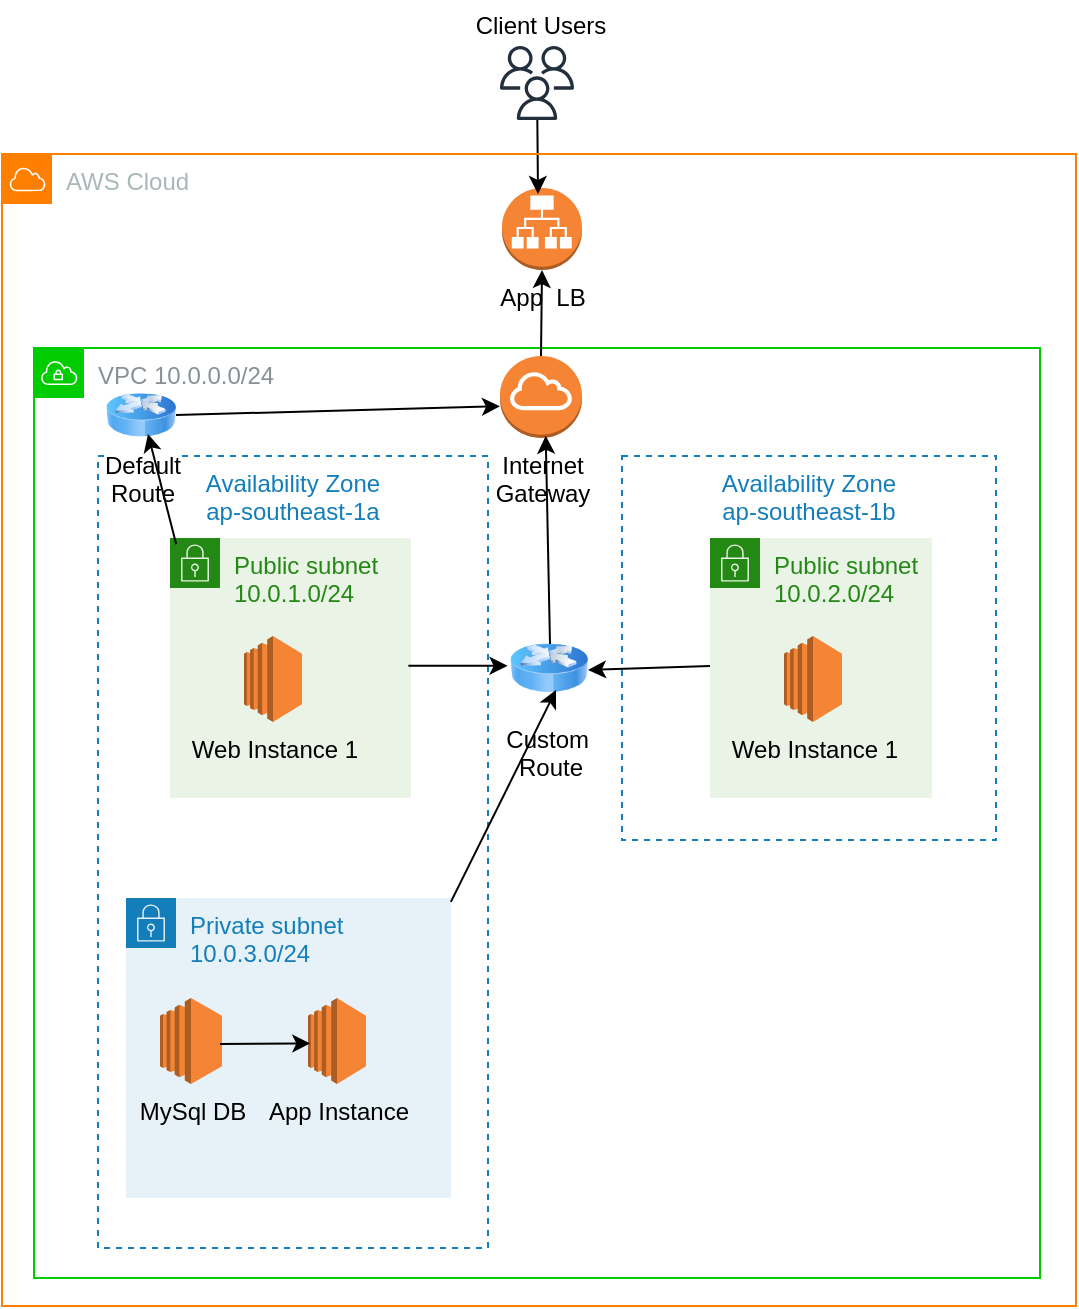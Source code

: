 <mxfile version="21.6.5" type="github">
  <diagram name="Page-1" id="Y0sjwqhJ_iF4YeSlpzyH">
    <mxGraphModel dx="1666" dy="1017" grid="0" gridSize="10" guides="1" tooltips="1" connect="1" arrows="1" fold="1" page="0" pageScale="1" pageWidth="827" pageHeight="1169" math="0" shadow="0">
      <root>
        <mxCell id="0" />
        <mxCell id="1" parent="0" />
        <mxCell id="_EimbIQ9RIm8K2yoUGh0-2" value="Private subnet&lt;br&gt;10.0.3.0/24" style="points=[[0,0],[0.25,0],[0.5,0],[0.75,0],[1,0],[1,0.25],[1,0.5],[1,0.75],[1,1],[0.75,1],[0.5,1],[0.25,1],[0,1],[0,0.75],[0,0.5],[0,0.25]];outlineConnect=0;gradientColor=none;html=1;whiteSpace=wrap;fontSize=12;fontStyle=0;container=1;pointerEvents=0;collapsible=0;recursiveResize=0;shape=mxgraph.aws4.group;grIcon=mxgraph.aws4.group_security_group;grStroke=0;strokeColor=#147EBA;fillColor=#E6F2F8;verticalAlign=top;align=left;spacingLeft=30;fontColor=#147EBA;dashed=0;" parent="1" vertex="1">
          <mxGeometry x="-312" y="131" width="162.5" height="150" as="geometry" />
        </mxCell>
        <mxCell id="_EimbIQ9RIm8K2yoUGh0-5" value="MySql DB" style="outlineConnect=0;dashed=0;verticalLabelPosition=bottom;verticalAlign=top;align=center;html=1;shape=mxgraph.aws3.ec2;fillColor=#F58534;gradientColor=none;" parent="_EimbIQ9RIm8K2yoUGh0-2" vertex="1">
          <mxGeometry x="17" y="50" width="31" height="43" as="geometry" />
        </mxCell>
        <mxCell id="_EimbIQ9RIm8K2yoUGh0-8" value="App Instance" style="outlineConnect=0;dashed=0;verticalLabelPosition=bottom;verticalAlign=top;align=center;html=1;shape=mxgraph.aws3.ec2;fillColor=#F58534;gradientColor=none;" parent="_EimbIQ9RIm8K2yoUGh0-2" vertex="1">
          <mxGeometry x="91" y="50" width="29" height="43" as="geometry" />
        </mxCell>
        <mxCell id="Eob51S2Rj65dCeD4cubW-5" value="Public subnet&lt;br&gt;10.0.1.0/24" style="points=[[0,0],[0.25,0],[0.5,0],[0.75,0],[1,0],[1,0.25],[1,0.5],[1,0.75],[1,1],[0.75,1],[0.5,1],[0.25,1],[0,1],[0,0.75],[0,0.5],[0,0.25]];outlineConnect=0;gradientColor=none;html=1;whiteSpace=wrap;fontSize=12;fontStyle=0;container=1;pointerEvents=0;collapsible=0;recursiveResize=0;shape=mxgraph.aws4.group;grIcon=mxgraph.aws4.group_security_group;grStroke=0;strokeColor=#248814;fillColor=#E9F3E6;verticalAlign=top;align=left;spacingLeft=30;fontColor=#248814;dashed=0;" parent="1" vertex="1">
          <mxGeometry x="-290" y="-49" width="120.5" height="130" as="geometry" />
        </mxCell>
        <mxCell id="Eob51S2Rj65dCeD4cubW-6" value="Web Instance 1" style="outlineConnect=0;dashed=0;verticalLabelPosition=bottom;verticalAlign=top;align=center;html=1;shape=mxgraph.aws3.ec2;fillColor=#F58534;gradientColor=none;" parent="Eob51S2Rj65dCeD4cubW-5" vertex="1">
          <mxGeometry x="37" y="49" width="29" height="43" as="geometry" />
        </mxCell>
        <mxCell id="Eob51S2Rj65dCeD4cubW-9" value="Public subnet&lt;br&gt;10.0.2.0/24" style="points=[[0,0],[0.25,0],[0.5,0],[0.75,0],[1,0],[1,0.25],[1,0.5],[1,0.75],[1,1],[0.75,1],[0.5,1],[0.25,1],[0,1],[0,0.75],[0,0.5],[0,0.25]];outlineConnect=0;gradientColor=none;html=1;whiteSpace=wrap;fontSize=12;fontStyle=0;container=1;pointerEvents=0;collapsible=0;recursiveResize=0;shape=mxgraph.aws4.group;grIcon=mxgraph.aws4.group_security_group;grStroke=0;strokeColor=#248814;fillColor=#E9F3E6;verticalAlign=top;align=left;spacingLeft=30;fontColor=#248814;dashed=0;" parent="1" vertex="1">
          <mxGeometry x="-20" y="-49" width="111" height="130" as="geometry" />
        </mxCell>
        <mxCell id="Eob51S2Rj65dCeD4cubW-10" value="Web Instance 1" style="outlineConnect=0;dashed=0;verticalLabelPosition=bottom;verticalAlign=top;align=center;html=1;shape=mxgraph.aws3.ec2;fillColor=#F58534;gradientColor=none;" parent="Eob51S2Rj65dCeD4cubW-9" vertex="1">
          <mxGeometry x="37" y="49" width="29" height="43" as="geometry" />
        </mxCell>
        <mxCell id="Eob51S2Rj65dCeD4cubW-13" value="Availability Zone&lt;br&gt;ap-southeast-1a" style="fillColor=none;strokeColor=#147EBA;dashed=1;verticalAlign=top;fontStyle=0;fontColor=#147EBA;whiteSpace=wrap;html=1;" parent="1" vertex="1">
          <mxGeometry x="-326" y="-90" width="195" height="396" as="geometry" />
        </mxCell>
        <mxCell id="Eob51S2Rj65dCeD4cubW-14" value="Availability Zone&lt;br&gt;ap-southeast-1b" style="fillColor=none;strokeColor=#147EBA;dashed=1;verticalAlign=top;fontStyle=0;fontColor=#147EBA;whiteSpace=wrap;html=1;" parent="1" vertex="1">
          <mxGeometry x="-64" y="-90" width="187" height="192" as="geometry" />
        </mxCell>
        <mxCell id="Eob51S2Rj65dCeD4cubW-15" value="VPC 10.0.0.0/24" style="sketch=0;outlineConnect=0;gradientColor=none;html=1;whiteSpace=wrap;fontSize=12;fontStyle=0;shape=mxgraph.aws4.group;grIcon=mxgraph.aws4.group_vpc;strokeColor=#00CC00;fillColor=none;verticalAlign=top;align=left;spacingLeft=30;fontColor=#879196;dashed=0;" parent="1" vertex="1">
          <mxGeometry x="-358" y="-144" width="503" height="465" as="geometry" />
        </mxCell>
        <mxCell id="Eob51S2Rj65dCeD4cubW-16" value="App&amp;nbsp; LB" style="outlineConnect=0;dashed=0;verticalLabelPosition=bottom;verticalAlign=top;align=center;html=1;shape=mxgraph.aws3.application_load_balancer;fillColor=#F58534;gradientColor=none;" parent="1" vertex="1">
          <mxGeometry x="-124" y="-224" width="40" height="41" as="geometry" />
        </mxCell>
        <mxCell id="Eob51S2Rj65dCeD4cubW-23" value="Internet&lt;br&gt;Gateway" style="outlineConnect=0;dashed=0;verticalLabelPosition=bottom;verticalAlign=top;align=center;html=1;shape=mxgraph.aws3.internet_gateway;fillColor=#F58534;gradientColor=none;" parent="1" vertex="1">
          <mxGeometry x="-125" y="-140" width="41" height="41" as="geometry" />
        </mxCell>
        <mxCell id="Eob51S2Rj65dCeD4cubW-24" value="" style="endArrow=classic;html=1;rounded=0;entryX=0.5;entryY=1;entryDx=0;entryDy=0;entryPerimeter=0;exitX=0.5;exitY=0;exitDx=0;exitDy=0;exitPerimeter=0;" parent="1" source="Eob51S2Rj65dCeD4cubW-23" target="Eob51S2Rj65dCeD4cubW-16" edge="1">
          <mxGeometry width="50" height="50" relative="1" as="geometry">
            <mxPoint x="-54" y="3" as="sourcePoint" />
            <mxPoint x="-4" y="-47" as="targetPoint" />
          </mxGeometry>
        </mxCell>
        <mxCell id="Eob51S2Rj65dCeD4cubW-27" value="" style="endArrow=classic;html=1;rounded=0;exitX=0.382;exitY=0.427;exitDx=0;exitDy=0;exitPerimeter=0;entryX=0.473;entryY=0.427;entryDx=0;entryDy=0;entryPerimeter=0;" parent="1" edge="1">
          <mxGeometry width="50" height="50" relative="1" as="geometry">
            <mxPoint x="-170.81" y="14.93" as="sourcePoint" />
            <mxPoint x="-121.215" y="14.93" as="targetPoint" />
          </mxGeometry>
        </mxCell>
        <mxCell id="Eob51S2Rj65dCeD4cubW-29" value="" style="sketch=0;outlineConnect=0;fontColor=#232F3E;gradientColor=none;fillColor=#232F3D;strokeColor=none;dashed=0;verticalLabelPosition=bottom;verticalAlign=top;align=center;html=1;fontSize=12;fontStyle=0;aspect=fixed;pointerEvents=1;shape=mxgraph.aws4.users;" parent="1" vertex="1">
          <mxGeometry x="-125" y="-295" width="37" height="37" as="geometry" />
        </mxCell>
        <mxCell id="Eob51S2Rj65dCeD4cubW-30" value="" style="endArrow=classic;html=1;rounded=0;" parent="1" source="Eob51S2Rj65dCeD4cubW-29" edge="1">
          <mxGeometry width="50" height="50" relative="1" as="geometry">
            <mxPoint x="-55" y="-211" as="sourcePoint" />
            <mxPoint x="-106" y="-221" as="targetPoint" />
          </mxGeometry>
        </mxCell>
        <mxCell id="Eob51S2Rj65dCeD4cubW-31" value="" style="endArrow=classic;html=1;rounded=0;entryX=0.292;entryY=0.747;entryDx=0;entryDy=0;entryPerimeter=0;" parent="1" edge="1">
          <mxGeometry width="50" height="50" relative="1" as="geometry">
            <mxPoint x="-265" y="204" as="sourcePoint" />
            <mxPoint x="-219.86" y="203.73" as="targetPoint" />
          </mxGeometry>
        </mxCell>
        <mxCell id="Eob51S2Rj65dCeD4cubW-32" value="Client Users" style="text;html=1;align=center;verticalAlign=middle;resizable=0;points=[];autosize=1;strokeColor=none;fillColor=none;" parent="1" vertex="1">
          <mxGeometry x="-147" y="-318" width="83" height="26" as="geometry" />
        </mxCell>
        <mxCell id="Eob51S2Rj65dCeD4cubW-33" value="Custom&amp;nbsp;&lt;br&gt;Route" style="image;html=1;image=img/lib/clip_art/networking/Router_Icon_128x128.png" parent="1" vertex="1">
          <mxGeometry x="-120" y="-6" width="39" height="44" as="geometry" />
        </mxCell>
        <mxCell id="Eob51S2Rj65dCeD4cubW-34" value="" style="endArrow=classic;html=1;rounded=0;entryX=1;entryY=0.5;entryDx=0;entryDy=0;" parent="1" edge="1">
          <mxGeometry width="50" height="50" relative="1" as="geometry">
            <mxPoint x="-20" y="15" as="sourcePoint" />
            <mxPoint x="-81" y="17" as="targetPoint" />
          </mxGeometry>
        </mxCell>
        <mxCell id="Eob51S2Rj65dCeD4cubW-35" value="" style="endArrow=classic;html=1;rounded=0;exitX=0.421;exitY=0.627;exitDx=0;exitDy=0;exitPerimeter=0;" parent="1" edge="1">
          <mxGeometry width="50" height="50" relative="1" as="geometry">
            <mxPoint x="-149.555" y="132.93" as="sourcePoint" />
            <mxPoint x="-97" y="27" as="targetPoint" />
          </mxGeometry>
        </mxCell>
        <mxCell id="Eob51S2Rj65dCeD4cubW-37" value="" style="endArrow=classic;html=1;rounded=0;entryX=0.508;entryY=0.232;entryDx=0;entryDy=0;entryPerimeter=0;" parent="1" edge="1">
          <mxGeometry width="50" height="50" relative="1" as="geometry">
            <mxPoint x="-100" y="4" as="sourcePoint" />
            <mxPoint x="-102.14" y="-100.12" as="targetPoint" />
          </mxGeometry>
        </mxCell>
        <mxCell id="Eob51S2Rj65dCeD4cubW-40" value="Default&lt;br&gt;Route" style="image;html=1;image=img/lib/clip_art/networking/Router_Icon_128x128.png" parent="1" vertex="1">
          <mxGeometry x="-322" y="-122" width="35" height="23" as="geometry" />
        </mxCell>
        <mxCell id="Eob51S2Rj65dCeD4cubW-43" value="" style="endArrow=classic;html=1;rounded=0;exitX=0.169;exitY=0.324;exitDx=0;exitDy=0;exitPerimeter=0;" parent="1" edge="1">
          <mxGeometry width="50" height="50" relative="1" as="geometry">
            <mxPoint x="-286.895" y="-45.84" as="sourcePoint" />
            <mxPoint x="-301" y="-101" as="targetPoint" />
          </mxGeometry>
        </mxCell>
        <mxCell id="Eob51S2Rj65dCeD4cubW-44" value="" style="endArrow=classic;html=1;rounded=0;exitX=1;exitY=0.5;exitDx=0;exitDy=0;entryX=0.466;entryY=0.207;entryDx=0;entryDy=0;entryPerimeter=0;" parent="1" source="Eob51S2Rj65dCeD4cubW-40" edge="1">
          <mxGeometry width="50" height="50" relative="1" as="geometry">
            <mxPoint x="-56" y="-2" as="sourcePoint" />
            <mxPoint x="-125.03" y="-114.87" as="targetPoint" />
          </mxGeometry>
        </mxCell>
        <mxCell id="Eob51S2Rj65dCeD4cubW-46" value="AWS Cloud" style="sketch=0;outlineConnect=0;gradientColor=none;html=1;whiteSpace=wrap;fontSize=12;fontStyle=0;shape=mxgraph.aws4.group;grIcon=mxgraph.aws4.group_aws_cloud;strokeColor=#FF8000;fillColor=none;verticalAlign=top;align=left;spacingLeft=30;fontColor=#AAB7B8;dashed=0;" parent="1" vertex="1">
          <mxGeometry x="-374" y="-241" width="537" height="576" as="geometry" />
        </mxCell>
      </root>
    </mxGraphModel>
  </diagram>
</mxfile>
